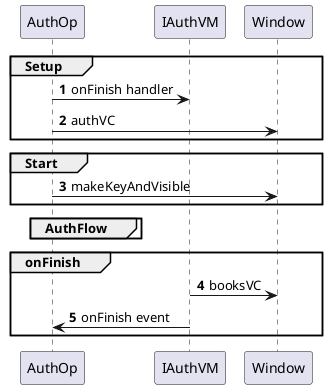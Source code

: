 @startuml auth_op
skinparam maxMessageSize 120
autonumber

participant "AuthOp" as authOp order 10
participant "IAuthVM" as authVM order 50
participant "Window" as window order 60

group Setup
authOp -> authVM: onFinish handler
authOp -> window: authVC
end
group Start
authOp -> window: makeKeyAndVisible
end
group AuthFlow
end
group onFinish
authVM -> window: booksVC
authOp <- authVM: onFinish event
end
@enduml
